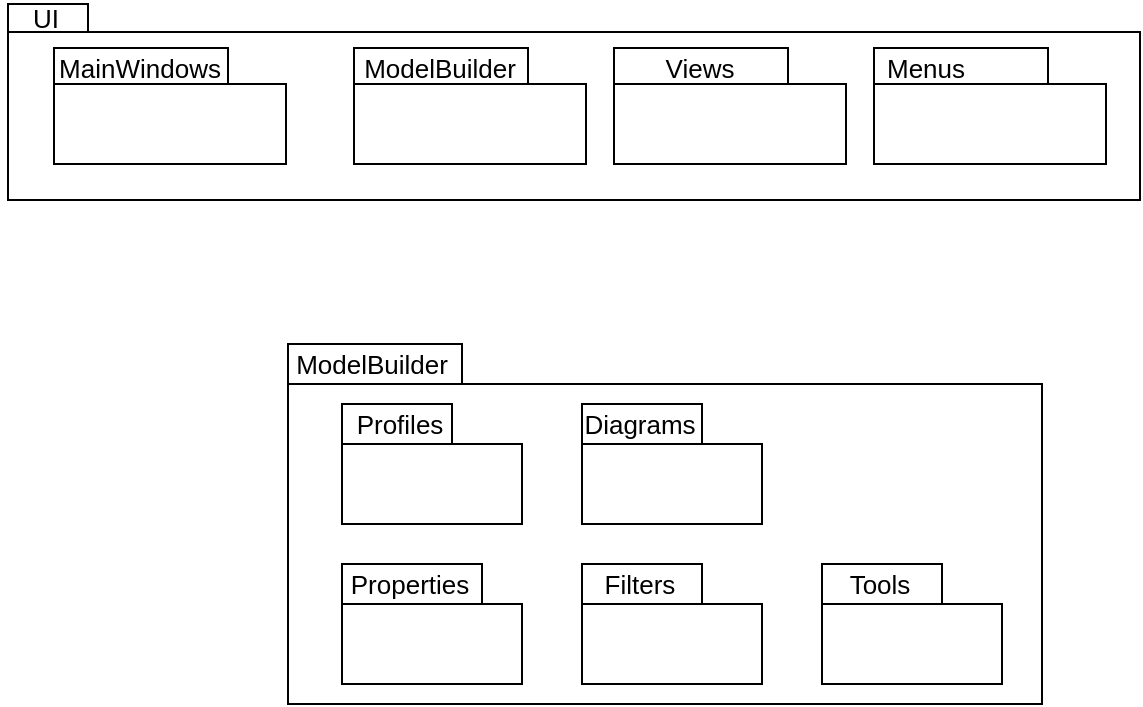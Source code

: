 <mxfile version="16.2.6" type="github">
  <diagram id="yKbS8oL_tTfijeUSH0Gv" name="Page-1">
    <mxGraphModel dx="541" dy="385" grid="1" gridSize="10" guides="1" tooltips="1" connect="1" arrows="1" fold="1" page="1" pageScale="1" pageWidth="827" pageHeight="1169" math="0" shadow="0">
      <root>
        <mxCell id="0" />
        <mxCell id="1" parent="0" />
        <mxCell id="okdL1--uz-UlyfE_Y6uE-3" value="" style="group" vertex="1" connectable="0" parent="1">
          <mxGeometry x="216" y="108" width="570" height="162" as="geometry" />
        </mxCell>
        <mxCell id="okdL1--uz-UlyfE_Y6uE-1" value="" style="shape=folder;fontStyle=1;spacingTop=10;tabWidth=40;tabHeight=14;tabPosition=left;html=1;shadow=0;fontSize=13;fillColor=none;" vertex="1" parent="okdL1--uz-UlyfE_Y6uE-3">
          <mxGeometry x="4" y="2" width="566" height="98" as="geometry" />
        </mxCell>
        <mxCell id="okdL1--uz-UlyfE_Y6uE-2" value="UI" style="text;html=1;strokeColor=none;fillColor=none;align=center;verticalAlign=middle;whiteSpace=wrap;rounded=0;shadow=0;fontSize=13;" vertex="1" parent="okdL1--uz-UlyfE_Y6uE-3">
          <mxGeometry width="46" height="17" as="geometry" />
        </mxCell>
        <mxCell id="okdL1--uz-UlyfE_Y6uE-25" value="" style="group" vertex="1" connectable="0" parent="okdL1--uz-UlyfE_Y6uE-3">
          <mxGeometry x="24" y="32" width="116" height="58" as="geometry" />
        </mxCell>
        <mxCell id="okdL1--uz-UlyfE_Y6uE-26" value="" style="shape=folder;fontStyle=1;spacingTop=10;tabWidth=87;tabHeight=18;tabPosition=left;html=1;shadow=0;fontSize=13;fillColor=none;" vertex="1" parent="okdL1--uz-UlyfE_Y6uE-25">
          <mxGeometry x="3" y="-8" width="116.0" height="58" as="geometry" />
        </mxCell>
        <mxCell id="okdL1--uz-UlyfE_Y6uE-27" value="MainWindows" style="text;html=1;strokeColor=none;fillColor=none;align=center;verticalAlign=middle;whiteSpace=wrap;rounded=0;shadow=0;fontSize=13;" vertex="1" parent="okdL1--uz-UlyfE_Y6uE-25">
          <mxGeometry x="20" y="-8" width="51.556" height="19.333" as="geometry" />
        </mxCell>
        <mxCell id="okdL1--uz-UlyfE_Y6uE-33" value="" style="group" vertex="1" connectable="0" parent="okdL1--uz-UlyfE_Y6uE-3">
          <mxGeometry x="174" y="32" width="116" height="58" as="geometry" />
        </mxCell>
        <mxCell id="okdL1--uz-UlyfE_Y6uE-34" value="" style="shape=folder;fontStyle=1;spacingTop=10;tabWidth=87;tabHeight=18;tabPosition=left;html=1;shadow=0;fontSize=13;fillColor=none;" vertex="1" parent="okdL1--uz-UlyfE_Y6uE-33">
          <mxGeometry x="3" y="-8" width="116.0" height="58" as="geometry" />
        </mxCell>
        <mxCell id="okdL1--uz-UlyfE_Y6uE-35" value="ModelBuilder" style="text;html=1;strokeColor=none;fillColor=none;align=center;verticalAlign=middle;whiteSpace=wrap;rounded=0;shadow=0;fontSize=13;" vertex="1" parent="okdL1--uz-UlyfE_Y6uE-33">
          <mxGeometry x="20" y="-8" width="51.556" height="19.333" as="geometry" />
        </mxCell>
        <mxCell id="okdL1--uz-UlyfE_Y6uE-36" value="" style="group" vertex="1" connectable="0" parent="okdL1--uz-UlyfE_Y6uE-3">
          <mxGeometry x="304" y="32" width="116" height="58" as="geometry" />
        </mxCell>
        <mxCell id="okdL1--uz-UlyfE_Y6uE-37" value="" style="shape=folder;fontStyle=1;spacingTop=10;tabWidth=87;tabHeight=18;tabPosition=left;html=1;shadow=0;fontSize=13;fillColor=none;" vertex="1" parent="okdL1--uz-UlyfE_Y6uE-36">
          <mxGeometry x="3" y="-8" width="116.0" height="58" as="geometry" />
        </mxCell>
        <mxCell id="okdL1--uz-UlyfE_Y6uE-38" value="Views" style="text;html=1;strokeColor=none;fillColor=none;align=center;verticalAlign=middle;whiteSpace=wrap;rounded=0;shadow=0;fontSize=13;" vertex="1" parent="okdL1--uz-UlyfE_Y6uE-36">
          <mxGeometry x="20" y="-8" width="51.556" height="19.333" as="geometry" />
        </mxCell>
        <mxCell id="okdL1--uz-UlyfE_Y6uE-39" value="" style="group" vertex="1" connectable="0" parent="okdL1--uz-UlyfE_Y6uE-3">
          <mxGeometry x="434" y="32" width="116" height="58" as="geometry" />
        </mxCell>
        <mxCell id="okdL1--uz-UlyfE_Y6uE-40" value="" style="shape=folder;fontStyle=1;spacingTop=10;tabWidth=87;tabHeight=18;tabPosition=left;html=1;shadow=0;fontSize=13;fillColor=none;" vertex="1" parent="okdL1--uz-UlyfE_Y6uE-39">
          <mxGeometry x="3" y="-8" width="116.0" height="58" as="geometry" />
        </mxCell>
        <mxCell id="okdL1--uz-UlyfE_Y6uE-24" value="" style="group" vertex="1" connectable="0" parent="1">
          <mxGeometry x="360" y="280" width="377" height="180" as="geometry" />
        </mxCell>
        <mxCell id="okdL1--uz-UlyfE_Y6uE-5" value="" style="shape=folder;fontStyle=1;spacingTop=10;tabWidth=87;tabHeight=20;tabPosition=left;html=1;shadow=0;fontSize=13;fillColor=none;" vertex="1" parent="okdL1--uz-UlyfE_Y6uE-24">
          <mxGeometry width="377" height="180" as="geometry" />
        </mxCell>
        <mxCell id="okdL1--uz-UlyfE_Y6uE-8" value="ModelBuilder" style="text;html=1;strokeColor=none;fillColor=none;align=center;verticalAlign=middle;whiteSpace=wrap;rounded=0;shadow=0;fontSize=13;" vertex="1" parent="okdL1--uz-UlyfE_Y6uE-24">
          <mxGeometry x="17" width="50" height="20" as="geometry" />
        </mxCell>
        <mxCell id="okdL1--uz-UlyfE_Y6uE-11" value="" style="group" vertex="1" connectable="0" parent="okdL1--uz-UlyfE_Y6uE-24">
          <mxGeometry x="27" y="30" width="90" height="60" as="geometry" />
        </mxCell>
        <mxCell id="okdL1--uz-UlyfE_Y6uE-9" value="" style="shape=folder;fontStyle=1;spacingTop=10;tabWidth=55;tabHeight=20;tabPosition=left;html=1;shadow=0;fontSize=13;fillColor=none;" vertex="1" parent="okdL1--uz-UlyfE_Y6uE-11">
          <mxGeometry width="90" height="60" as="geometry" />
        </mxCell>
        <mxCell id="okdL1--uz-UlyfE_Y6uE-10" value="Profiles" style="text;html=1;strokeColor=none;fillColor=none;align=center;verticalAlign=middle;whiteSpace=wrap;rounded=0;shadow=0;fontSize=13;" vertex="1" parent="okdL1--uz-UlyfE_Y6uE-11">
          <mxGeometry x="9" width="40" height="20" as="geometry" />
        </mxCell>
        <mxCell id="okdL1--uz-UlyfE_Y6uE-12" value="" style="group" vertex="1" connectable="0" parent="okdL1--uz-UlyfE_Y6uE-24">
          <mxGeometry x="147" y="30" width="90" height="60" as="geometry" />
        </mxCell>
        <mxCell id="okdL1--uz-UlyfE_Y6uE-13" value="" style="shape=folder;fontStyle=1;spacingTop=10;tabWidth=60;tabHeight=20;tabPosition=left;html=1;shadow=0;fontSize=13;fillColor=none;" vertex="1" parent="okdL1--uz-UlyfE_Y6uE-12">
          <mxGeometry width="90" height="60" as="geometry" />
        </mxCell>
        <mxCell id="okdL1--uz-UlyfE_Y6uE-14" value="Diagrams" style="text;html=1;strokeColor=none;fillColor=none;align=center;verticalAlign=middle;whiteSpace=wrap;rounded=0;shadow=0;fontSize=13;" vertex="1" parent="okdL1--uz-UlyfE_Y6uE-12">
          <mxGeometry x="9" width="40" height="20" as="geometry" />
        </mxCell>
        <mxCell id="okdL1--uz-UlyfE_Y6uE-15" value="" style="group" vertex="1" connectable="0" parent="okdL1--uz-UlyfE_Y6uE-24">
          <mxGeometry x="27" y="110" width="90" height="60" as="geometry" />
        </mxCell>
        <mxCell id="okdL1--uz-UlyfE_Y6uE-16" value="" style="shape=folder;fontStyle=1;spacingTop=10;tabWidth=70;tabHeight=20;tabPosition=left;html=1;shadow=0;fontSize=13;fillColor=none;" vertex="1" parent="okdL1--uz-UlyfE_Y6uE-15">
          <mxGeometry width="90" height="60" as="geometry" />
        </mxCell>
        <mxCell id="okdL1--uz-UlyfE_Y6uE-17" value="Properties" style="text;html=1;strokeColor=none;fillColor=none;align=center;verticalAlign=middle;whiteSpace=wrap;rounded=0;shadow=0;fontSize=13;" vertex="1" parent="okdL1--uz-UlyfE_Y6uE-15">
          <mxGeometry x="14" width="40" height="20" as="geometry" />
        </mxCell>
        <mxCell id="okdL1--uz-UlyfE_Y6uE-18" value="" style="group" vertex="1" connectable="0" parent="okdL1--uz-UlyfE_Y6uE-24">
          <mxGeometry x="147" y="110" width="90" height="60" as="geometry" />
        </mxCell>
        <mxCell id="okdL1--uz-UlyfE_Y6uE-19" value="" style="shape=folder;fontStyle=1;spacingTop=10;tabWidth=60;tabHeight=20;tabPosition=left;html=1;shadow=0;fontSize=13;fillColor=none;" vertex="1" parent="okdL1--uz-UlyfE_Y6uE-18">
          <mxGeometry width="90" height="60" as="geometry" />
        </mxCell>
        <mxCell id="okdL1--uz-UlyfE_Y6uE-20" value="Filters" style="text;html=1;strokeColor=none;fillColor=none;align=center;verticalAlign=middle;whiteSpace=wrap;rounded=0;shadow=0;fontSize=13;" vertex="1" parent="okdL1--uz-UlyfE_Y6uE-18">
          <mxGeometry x="9" width="40" height="20" as="geometry" />
        </mxCell>
        <mxCell id="okdL1--uz-UlyfE_Y6uE-21" value="" style="group" vertex="1" connectable="0" parent="okdL1--uz-UlyfE_Y6uE-24">
          <mxGeometry x="267" y="110" width="90" height="60" as="geometry" />
        </mxCell>
        <mxCell id="okdL1--uz-UlyfE_Y6uE-22" value="" style="shape=folder;fontStyle=1;spacingTop=10;tabWidth=60;tabHeight=20;tabPosition=left;html=1;shadow=0;fontSize=13;fillColor=none;" vertex="1" parent="okdL1--uz-UlyfE_Y6uE-21">
          <mxGeometry width="90" height="60" as="geometry" />
        </mxCell>
        <mxCell id="okdL1--uz-UlyfE_Y6uE-23" value="Tools" style="text;html=1;strokeColor=none;fillColor=none;align=center;verticalAlign=middle;whiteSpace=wrap;rounded=0;shadow=0;fontSize=13;" vertex="1" parent="okdL1--uz-UlyfE_Y6uE-21">
          <mxGeometry x="9" width="40" height="20" as="geometry" />
        </mxCell>
        <mxCell id="okdL1--uz-UlyfE_Y6uE-41" value="Menus" style="text;html=1;strokeColor=none;fillColor=none;align=center;verticalAlign=middle;whiteSpace=wrap;rounded=0;shadow=0;fontSize=13;" vertex="1" parent="1">
          <mxGeometry x="653" y="132" width="51.556" height="19.333" as="geometry" />
        </mxCell>
      </root>
    </mxGraphModel>
  </diagram>
</mxfile>
